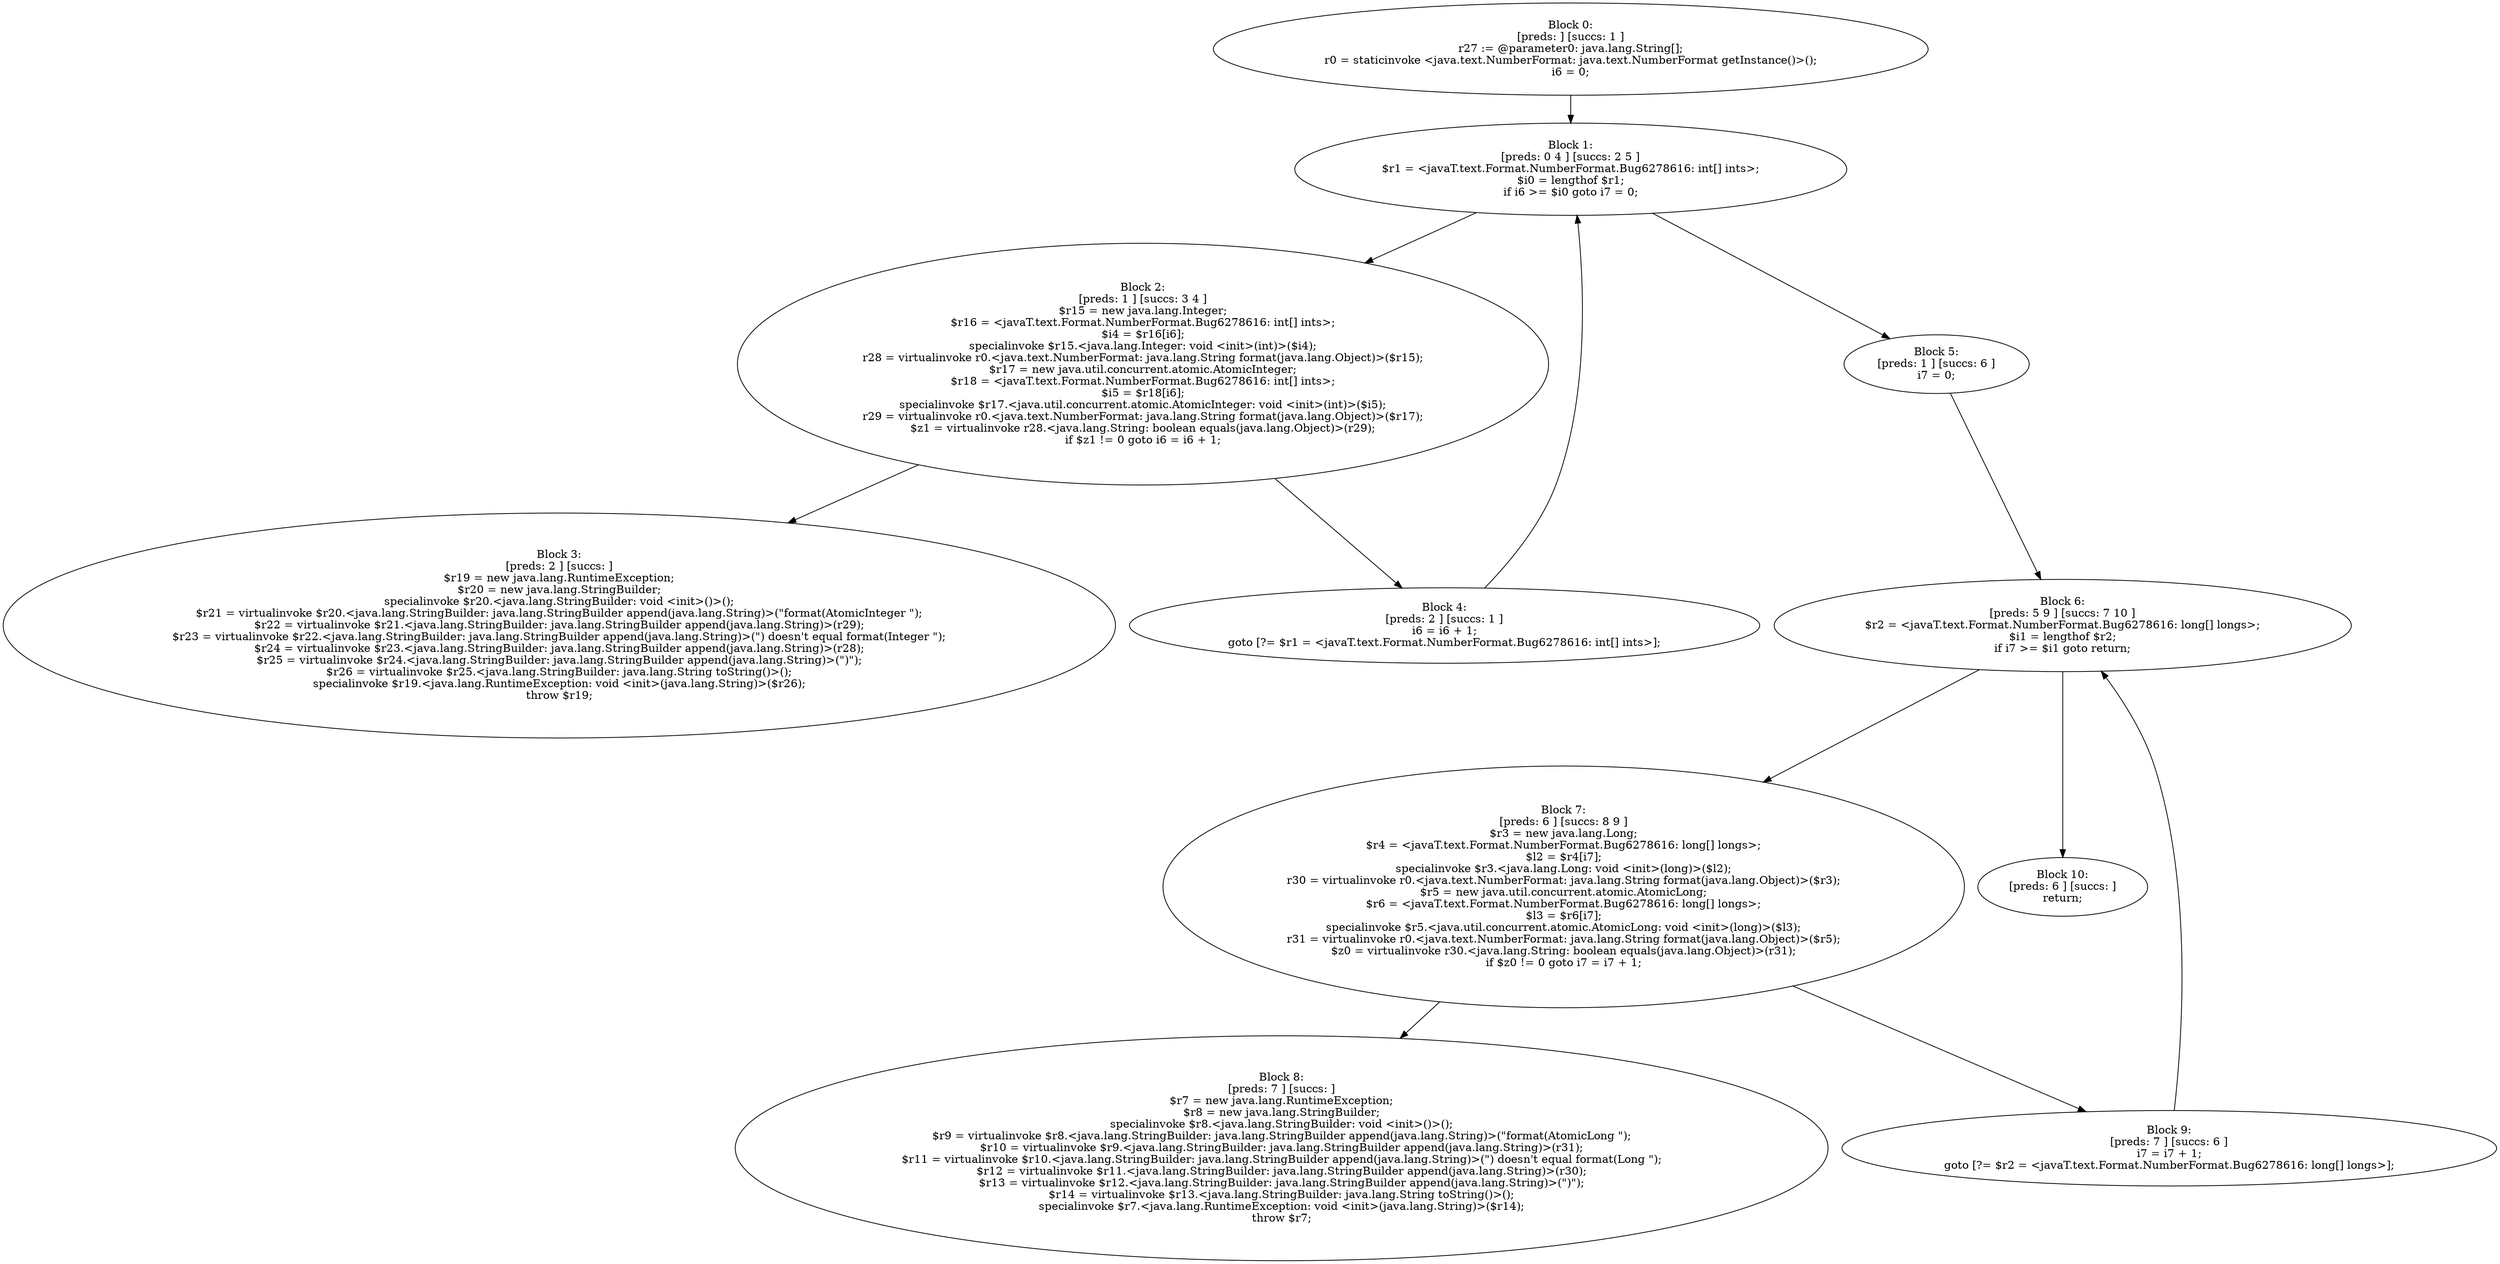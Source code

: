 digraph "unitGraph" {
    "Block 0:
[preds: ] [succs: 1 ]
r27 := @parameter0: java.lang.String[];
r0 = staticinvoke <java.text.NumberFormat: java.text.NumberFormat getInstance()>();
i6 = 0;
"
    "Block 1:
[preds: 0 4 ] [succs: 2 5 ]
$r1 = <javaT.text.Format.NumberFormat.Bug6278616: int[] ints>;
$i0 = lengthof $r1;
if i6 >= $i0 goto i7 = 0;
"
    "Block 2:
[preds: 1 ] [succs: 3 4 ]
$r15 = new java.lang.Integer;
$r16 = <javaT.text.Format.NumberFormat.Bug6278616: int[] ints>;
$i4 = $r16[i6];
specialinvoke $r15.<java.lang.Integer: void <init>(int)>($i4);
r28 = virtualinvoke r0.<java.text.NumberFormat: java.lang.String format(java.lang.Object)>($r15);
$r17 = new java.util.concurrent.atomic.AtomicInteger;
$r18 = <javaT.text.Format.NumberFormat.Bug6278616: int[] ints>;
$i5 = $r18[i6];
specialinvoke $r17.<java.util.concurrent.atomic.AtomicInteger: void <init>(int)>($i5);
r29 = virtualinvoke r0.<java.text.NumberFormat: java.lang.String format(java.lang.Object)>($r17);
$z1 = virtualinvoke r28.<java.lang.String: boolean equals(java.lang.Object)>(r29);
if $z1 != 0 goto i6 = i6 + 1;
"
    "Block 3:
[preds: 2 ] [succs: ]
$r19 = new java.lang.RuntimeException;
$r20 = new java.lang.StringBuilder;
specialinvoke $r20.<java.lang.StringBuilder: void <init>()>();
$r21 = virtualinvoke $r20.<java.lang.StringBuilder: java.lang.StringBuilder append(java.lang.String)>(\"format(AtomicInteger \");
$r22 = virtualinvoke $r21.<java.lang.StringBuilder: java.lang.StringBuilder append(java.lang.String)>(r29);
$r23 = virtualinvoke $r22.<java.lang.StringBuilder: java.lang.StringBuilder append(java.lang.String)>(\") doesn\'t equal format(Integer \");
$r24 = virtualinvoke $r23.<java.lang.StringBuilder: java.lang.StringBuilder append(java.lang.String)>(r28);
$r25 = virtualinvoke $r24.<java.lang.StringBuilder: java.lang.StringBuilder append(java.lang.String)>(\")\");
$r26 = virtualinvoke $r25.<java.lang.StringBuilder: java.lang.String toString()>();
specialinvoke $r19.<java.lang.RuntimeException: void <init>(java.lang.String)>($r26);
throw $r19;
"
    "Block 4:
[preds: 2 ] [succs: 1 ]
i6 = i6 + 1;
goto [?= $r1 = <javaT.text.Format.NumberFormat.Bug6278616: int[] ints>];
"
    "Block 5:
[preds: 1 ] [succs: 6 ]
i7 = 0;
"
    "Block 6:
[preds: 5 9 ] [succs: 7 10 ]
$r2 = <javaT.text.Format.NumberFormat.Bug6278616: long[] longs>;
$i1 = lengthof $r2;
if i7 >= $i1 goto return;
"
    "Block 7:
[preds: 6 ] [succs: 8 9 ]
$r3 = new java.lang.Long;
$r4 = <javaT.text.Format.NumberFormat.Bug6278616: long[] longs>;
$l2 = $r4[i7];
specialinvoke $r3.<java.lang.Long: void <init>(long)>($l2);
r30 = virtualinvoke r0.<java.text.NumberFormat: java.lang.String format(java.lang.Object)>($r3);
$r5 = new java.util.concurrent.atomic.AtomicLong;
$r6 = <javaT.text.Format.NumberFormat.Bug6278616: long[] longs>;
$l3 = $r6[i7];
specialinvoke $r5.<java.util.concurrent.atomic.AtomicLong: void <init>(long)>($l3);
r31 = virtualinvoke r0.<java.text.NumberFormat: java.lang.String format(java.lang.Object)>($r5);
$z0 = virtualinvoke r30.<java.lang.String: boolean equals(java.lang.Object)>(r31);
if $z0 != 0 goto i7 = i7 + 1;
"
    "Block 8:
[preds: 7 ] [succs: ]
$r7 = new java.lang.RuntimeException;
$r8 = new java.lang.StringBuilder;
specialinvoke $r8.<java.lang.StringBuilder: void <init>()>();
$r9 = virtualinvoke $r8.<java.lang.StringBuilder: java.lang.StringBuilder append(java.lang.String)>(\"format(AtomicLong \");
$r10 = virtualinvoke $r9.<java.lang.StringBuilder: java.lang.StringBuilder append(java.lang.String)>(r31);
$r11 = virtualinvoke $r10.<java.lang.StringBuilder: java.lang.StringBuilder append(java.lang.String)>(\") doesn\'t equal format(Long \");
$r12 = virtualinvoke $r11.<java.lang.StringBuilder: java.lang.StringBuilder append(java.lang.String)>(r30);
$r13 = virtualinvoke $r12.<java.lang.StringBuilder: java.lang.StringBuilder append(java.lang.String)>(\")\");
$r14 = virtualinvoke $r13.<java.lang.StringBuilder: java.lang.String toString()>();
specialinvoke $r7.<java.lang.RuntimeException: void <init>(java.lang.String)>($r14);
throw $r7;
"
    "Block 9:
[preds: 7 ] [succs: 6 ]
i7 = i7 + 1;
goto [?= $r2 = <javaT.text.Format.NumberFormat.Bug6278616: long[] longs>];
"
    "Block 10:
[preds: 6 ] [succs: ]
return;
"
    "Block 0:
[preds: ] [succs: 1 ]
r27 := @parameter0: java.lang.String[];
r0 = staticinvoke <java.text.NumberFormat: java.text.NumberFormat getInstance()>();
i6 = 0;
"->"Block 1:
[preds: 0 4 ] [succs: 2 5 ]
$r1 = <javaT.text.Format.NumberFormat.Bug6278616: int[] ints>;
$i0 = lengthof $r1;
if i6 >= $i0 goto i7 = 0;
";
    "Block 1:
[preds: 0 4 ] [succs: 2 5 ]
$r1 = <javaT.text.Format.NumberFormat.Bug6278616: int[] ints>;
$i0 = lengthof $r1;
if i6 >= $i0 goto i7 = 0;
"->"Block 2:
[preds: 1 ] [succs: 3 4 ]
$r15 = new java.lang.Integer;
$r16 = <javaT.text.Format.NumberFormat.Bug6278616: int[] ints>;
$i4 = $r16[i6];
specialinvoke $r15.<java.lang.Integer: void <init>(int)>($i4);
r28 = virtualinvoke r0.<java.text.NumberFormat: java.lang.String format(java.lang.Object)>($r15);
$r17 = new java.util.concurrent.atomic.AtomicInteger;
$r18 = <javaT.text.Format.NumberFormat.Bug6278616: int[] ints>;
$i5 = $r18[i6];
specialinvoke $r17.<java.util.concurrent.atomic.AtomicInteger: void <init>(int)>($i5);
r29 = virtualinvoke r0.<java.text.NumberFormat: java.lang.String format(java.lang.Object)>($r17);
$z1 = virtualinvoke r28.<java.lang.String: boolean equals(java.lang.Object)>(r29);
if $z1 != 0 goto i6 = i6 + 1;
";
    "Block 1:
[preds: 0 4 ] [succs: 2 5 ]
$r1 = <javaT.text.Format.NumberFormat.Bug6278616: int[] ints>;
$i0 = lengthof $r1;
if i6 >= $i0 goto i7 = 0;
"->"Block 5:
[preds: 1 ] [succs: 6 ]
i7 = 0;
";
    "Block 2:
[preds: 1 ] [succs: 3 4 ]
$r15 = new java.lang.Integer;
$r16 = <javaT.text.Format.NumberFormat.Bug6278616: int[] ints>;
$i4 = $r16[i6];
specialinvoke $r15.<java.lang.Integer: void <init>(int)>($i4);
r28 = virtualinvoke r0.<java.text.NumberFormat: java.lang.String format(java.lang.Object)>($r15);
$r17 = new java.util.concurrent.atomic.AtomicInteger;
$r18 = <javaT.text.Format.NumberFormat.Bug6278616: int[] ints>;
$i5 = $r18[i6];
specialinvoke $r17.<java.util.concurrent.atomic.AtomicInteger: void <init>(int)>($i5);
r29 = virtualinvoke r0.<java.text.NumberFormat: java.lang.String format(java.lang.Object)>($r17);
$z1 = virtualinvoke r28.<java.lang.String: boolean equals(java.lang.Object)>(r29);
if $z1 != 0 goto i6 = i6 + 1;
"->"Block 3:
[preds: 2 ] [succs: ]
$r19 = new java.lang.RuntimeException;
$r20 = new java.lang.StringBuilder;
specialinvoke $r20.<java.lang.StringBuilder: void <init>()>();
$r21 = virtualinvoke $r20.<java.lang.StringBuilder: java.lang.StringBuilder append(java.lang.String)>(\"format(AtomicInteger \");
$r22 = virtualinvoke $r21.<java.lang.StringBuilder: java.lang.StringBuilder append(java.lang.String)>(r29);
$r23 = virtualinvoke $r22.<java.lang.StringBuilder: java.lang.StringBuilder append(java.lang.String)>(\") doesn\'t equal format(Integer \");
$r24 = virtualinvoke $r23.<java.lang.StringBuilder: java.lang.StringBuilder append(java.lang.String)>(r28);
$r25 = virtualinvoke $r24.<java.lang.StringBuilder: java.lang.StringBuilder append(java.lang.String)>(\")\");
$r26 = virtualinvoke $r25.<java.lang.StringBuilder: java.lang.String toString()>();
specialinvoke $r19.<java.lang.RuntimeException: void <init>(java.lang.String)>($r26);
throw $r19;
";
    "Block 2:
[preds: 1 ] [succs: 3 4 ]
$r15 = new java.lang.Integer;
$r16 = <javaT.text.Format.NumberFormat.Bug6278616: int[] ints>;
$i4 = $r16[i6];
specialinvoke $r15.<java.lang.Integer: void <init>(int)>($i4);
r28 = virtualinvoke r0.<java.text.NumberFormat: java.lang.String format(java.lang.Object)>($r15);
$r17 = new java.util.concurrent.atomic.AtomicInteger;
$r18 = <javaT.text.Format.NumberFormat.Bug6278616: int[] ints>;
$i5 = $r18[i6];
specialinvoke $r17.<java.util.concurrent.atomic.AtomicInteger: void <init>(int)>($i5);
r29 = virtualinvoke r0.<java.text.NumberFormat: java.lang.String format(java.lang.Object)>($r17);
$z1 = virtualinvoke r28.<java.lang.String: boolean equals(java.lang.Object)>(r29);
if $z1 != 0 goto i6 = i6 + 1;
"->"Block 4:
[preds: 2 ] [succs: 1 ]
i6 = i6 + 1;
goto [?= $r1 = <javaT.text.Format.NumberFormat.Bug6278616: int[] ints>];
";
    "Block 4:
[preds: 2 ] [succs: 1 ]
i6 = i6 + 1;
goto [?= $r1 = <javaT.text.Format.NumberFormat.Bug6278616: int[] ints>];
"->"Block 1:
[preds: 0 4 ] [succs: 2 5 ]
$r1 = <javaT.text.Format.NumberFormat.Bug6278616: int[] ints>;
$i0 = lengthof $r1;
if i6 >= $i0 goto i7 = 0;
";
    "Block 5:
[preds: 1 ] [succs: 6 ]
i7 = 0;
"->"Block 6:
[preds: 5 9 ] [succs: 7 10 ]
$r2 = <javaT.text.Format.NumberFormat.Bug6278616: long[] longs>;
$i1 = lengthof $r2;
if i7 >= $i1 goto return;
";
    "Block 6:
[preds: 5 9 ] [succs: 7 10 ]
$r2 = <javaT.text.Format.NumberFormat.Bug6278616: long[] longs>;
$i1 = lengthof $r2;
if i7 >= $i1 goto return;
"->"Block 7:
[preds: 6 ] [succs: 8 9 ]
$r3 = new java.lang.Long;
$r4 = <javaT.text.Format.NumberFormat.Bug6278616: long[] longs>;
$l2 = $r4[i7];
specialinvoke $r3.<java.lang.Long: void <init>(long)>($l2);
r30 = virtualinvoke r0.<java.text.NumberFormat: java.lang.String format(java.lang.Object)>($r3);
$r5 = new java.util.concurrent.atomic.AtomicLong;
$r6 = <javaT.text.Format.NumberFormat.Bug6278616: long[] longs>;
$l3 = $r6[i7];
specialinvoke $r5.<java.util.concurrent.atomic.AtomicLong: void <init>(long)>($l3);
r31 = virtualinvoke r0.<java.text.NumberFormat: java.lang.String format(java.lang.Object)>($r5);
$z0 = virtualinvoke r30.<java.lang.String: boolean equals(java.lang.Object)>(r31);
if $z0 != 0 goto i7 = i7 + 1;
";
    "Block 6:
[preds: 5 9 ] [succs: 7 10 ]
$r2 = <javaT.text.Format.NumberFormat.Bug6278616: long[] longs>;
$i1 = lengthof $r2;
if i7 >= $i1 goto return;
"->"Block 10:
[preds: 6 ] [succs: ]
return;
";
    "Block 7:
[preds: 6 ] [succs: 8 9 ]
$r3 = new java.lang.Long;
$r4 = <javaT.text.Format.NumberFormat.Bug6278616: long[] longs>;
$l2 = $r4[i7];
specialinvoke $r3.<java.lang.Long: void <init>(long)>($l2);
r30 = virtualinvoke r0.<java.text.NumberFormat: java.lang.String format(java.lang.Object)>($r3);
$r5 = new java.util.concurrent.atomic.AtomicLong;
$r6 = <javaT.text.Format.NumberFormat.Bug6278616: long[] longs>;
$l3 = $r6[i7];
specialinvoke $r5.<java.util.concurrent.atomic.AtomicLong: void <init>(long)>($l3);
r31 = virtualinvoke r0.<java.text.NumberFormat: java.lang.String format(java.lang.Object)>($r5);
$z0 = virtualinvoke r30.<java.lang.String: boolean equals(java.lang.Object)>(r31);
if $z0 != 0 goto i7 = i7 + 1;
"->"Block 8:
[preds: 7 ] [succs: ]
$r7 = new java.lang.RuntimeException;
$r8 = new java.lang.StringBuilder;
specialinvoke $r8.<java.lang.StringBuilder: void <init>()>();
$r9 = virtualinvoke $r8.<java.lang.StringBuilder: java.lang.StringBuilder append(java.lang.String)>(\"format(AtomicLong \");
$r10 = virtualinvoke $r9.<java.lang.StringBuilder: java.lang.StringBuilder append(java.lang.String)>(r31);
$r11 = virtualinvoke $r10.<java.lang.StringBuilder: java.lang.StringBuilder append(java.lang.String)>(\") doesn\'t equal format(Long \");
$r12 = virtualinvoke $r11.<java.lang.StringBuilder: java.lang.StringBuilder append(java.lang.String)>(r30);
$r13 = virtualinvoke $r12.<java.lang.StringBuilder: java.lang.StringBuilder append(java.lang.String)>(\")\");
$r14 = virtualinvoke $r13.<java.lang.StringBuilder: java.lang.String toString()>();
specialinvoke $r7.<java.lang.RuntimeException: void <init>(java.lang.String)>($r14);
throw $r7;
";
    "Block 7:
[preds: 6 ] [succs: 8 9 ]
$r3 = new java.lang.Long;
$r4 = <javaT.text.Format.NumberFormat.Bug6278616: long[] longs>;
$l2 = $r4[i7];
specialinvoke $r3.<java.lang.Long: void <init>(long)>($l2);
r30 = virtualinvoke r0.<java.text.NumberFormat: java.lang.String format(java.lang.Object)>($r3);
$r5 = new java.util.concurrent.atomic.AtomicLong;
$r6 = <javaT.text.Format.NumberFormat.Bug6278616: long[] longs>;
$l3 = $r6[i7];
specialinvoke $r5.<java.util.concurrent.atomic.AtomicLong: void <init>(long)>($l3);
r31 = virtualinvoke r0.<java.text.NumberFormat: java.lang.String format(java.lang.Object)>($r5);
$z0 = virtualinvoke r30.<java.lang.String: boolean equals(java.lang.Object)>(r31);
if $z0 != 0 goto i7 = i7 + 1;
"->"Block 9:
[preds: 7 ] [succs: 6 ]
i7 = i7 + 1;
goto [?= $r2 = <javaT.text.Format.NumberFormat.Bug6278616: long[] longs>];
";
    "Block 9:
[preds: 7 ] [succs: 6 ]
i7 = i7 + 1;
goto [?= $r2 = <javaT.text.Format.NumberFormat.Bug6278616: long[] longs>];
"->"Block 6:
[preds: 5 9 ] [succs: 7 10 ]
$r2 = <javaT.text.Format.NumberFormat.Bug6278616: long[] longs>;
$i1 = lengthof $r2;
if i7 >= $i1 goto return;
";
}
